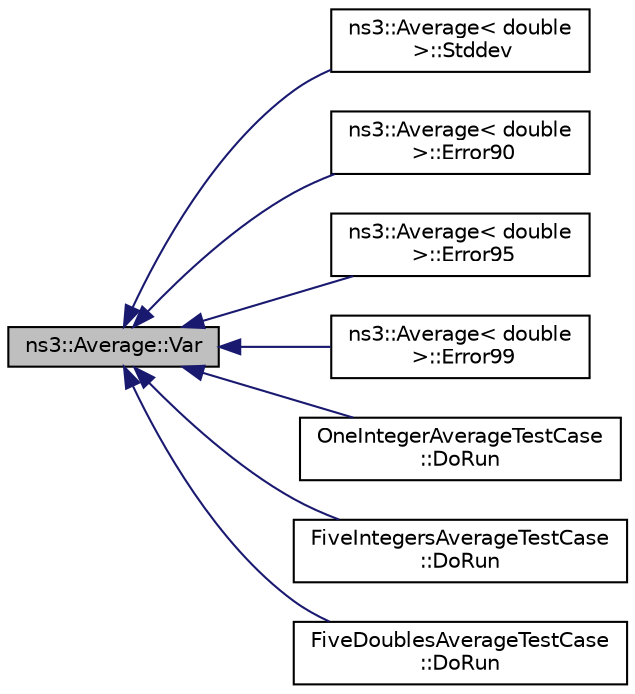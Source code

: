 digraph "ns3::Average::Var"
{
  edge [fontname="Helvetica",fontsize="10",labelfontname="Helvetica",labelfontsize="10"];
  node [fontname="Helvetica",fontsize="10",shape=record];
  rankdir="LR";
  Node1 [label="ns3::Average::Var",height=0.2,width=0.4,color="black", fillcolor="grey75", style="filled", fontcolor="black"];
  Node1 -> Node2 [dir="back",color="midnightblue",fontsize="10",style="solid"];
  Node2 [label="ns3::Average\< double\l \>::Stddev",height=0.2,width=0.4,color="black", fillcolor="white", style="filled",URL="$d4/d51/classns3_1_1Average.html#ac7536c397973130662606c1019049503",tooltip="Standard deviation. "];
  Node1 -> Node3 [dir="back",color="midnightblue",fontsize="10",style="solid"];
  Node3 [label="ns3::Average\< double\l \>::Error90",height=0.2,width=0.4,color="black", fillcolor="white", style="filled",URL="$d4/d51/classns3_1_1Average.html#a95246b3ab05e66555741842b22586068",tooltip="Margin of error of the mean for 90% confidence level. "];
  Node1 -> Node4 [dir="back",color="midnightblue",fontsize="10",style="solid"];
  Node4 [label="ns3::Average\< double\l \>::Error95",height=0.2,width=0.4,color="black", fillcolor="white", style="filled",URL="$d4/d51/classns3_1_1Average.html#a578e4e7bc664cf3e55e7d6b48bbd1001",tooltip="Margin of error of the mean for 95% confidence level. "];
  Node1 -> Node5 [dir="back",color="midnightblue",fontsize="10",style="solid"];
  Node5 [label="ns3::Average\< double\l \>::Error99",height=0.2,width=0.4,color="black", fillcolor="white", style="filled",URL="$d4/d51/classns3_1_1Average.html#a803b9bdfb79bb69c59ec3b88bfd7b7a0",tooltip="Margin of error of the mean for 99% confidence level. "];
  Node1 -> Node6 [dir="back",color="midnightblue",fontsize="10",style="solid"];
  Node6 [label="OneIntegerAverageTestCase\l::DoRun",height=0.2,width=0.4,color="black", fillcolor="white", style="filled",URL="$d0/d1e/classOneIntegerAverageTestCase.html#a962250f65e253c4f61890b423f9b2e62",tooltip="Implementation to actually run this TestCase. "];
  Node1 -> Node7 [dir="back",color="midnightblue",fontsize="10",style="solid"];
  Node7 [label="FiveIntegersAverageTestCase\l::DoRun",height=0.2,width=0.4,color="black", fillcolor="white", style="filled",URL="$d9/d20/classFiveIntegersAverageTestCase.html#aab1153b04e5f0c96cbefe3b438ac1bd1",tooltip="Implementation to actually run this TestCase. "];
  Node1 -> Node8 [dir="back",color="midnightblue",fontsize="10",style="solid"];
  Node8 [label="FiveDoublesAverageTestCase\l::DoRun",height=0.2,width=0.4,color="black", fillcolor="white", style="filled",URL="$dd/d8b/classFiveDoublesAverageTestCase.html#aacfcb4f28de8cd6cca19268e9695704d",tooltip="Implementation to actually run this TestCase. "];
}
